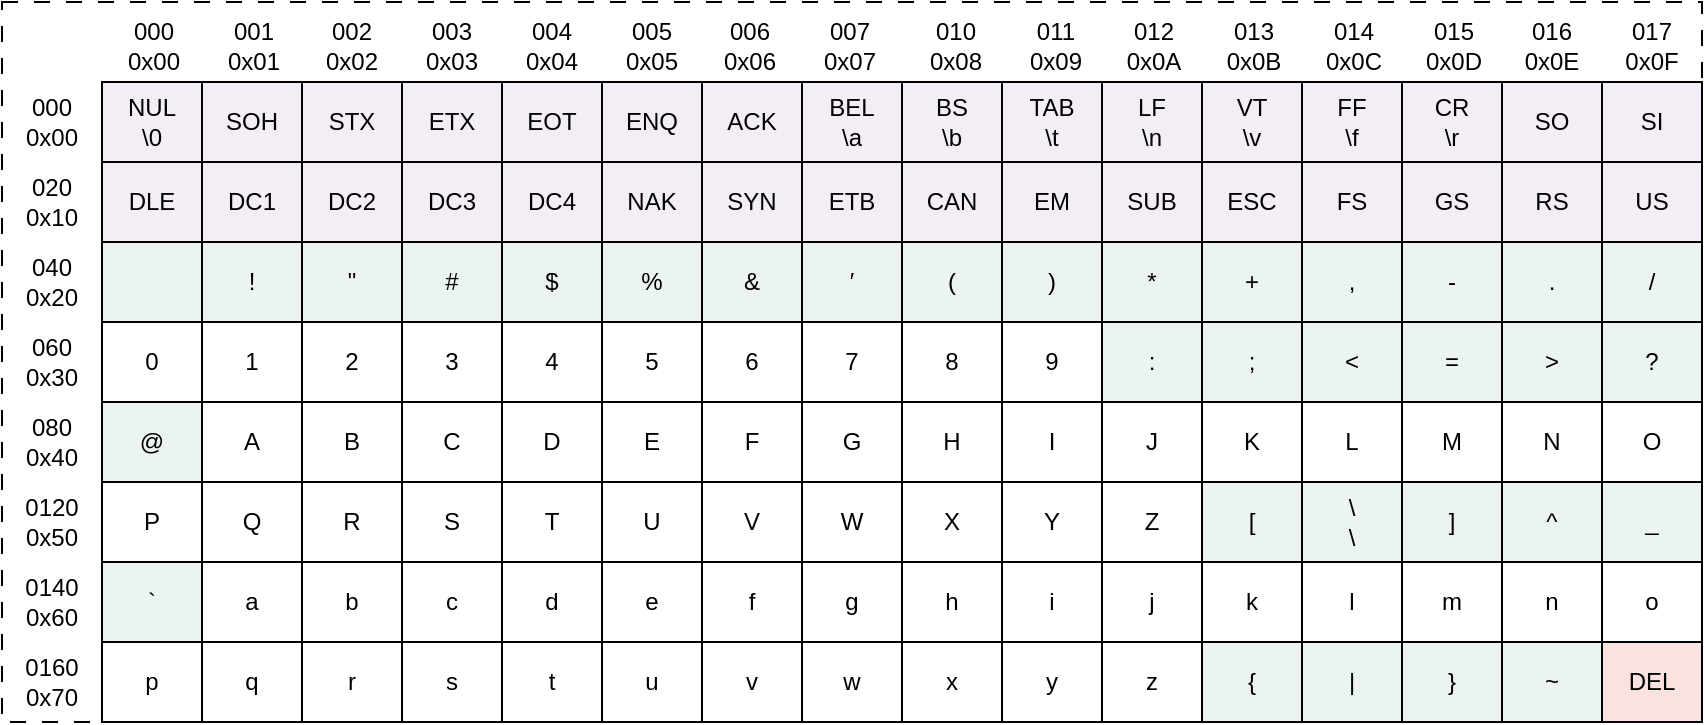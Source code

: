<mxfile version="22.0.3" type="device">
  <diagram name="Page 1" id="Page-1">
    <mxGraphModel dx="1404" dy="546" grid="1" gridSize="10" guides="1" tooltips="1" connect="1" arrows="1" fold="1" page="1" pageScale="1" pageWidth="869" pageHeight="380" math="0" shadow="0">
      <root>
        <mxCell id="0" />
        <mxCell id="1" parent="0" />
        <mxCell id="LZRvv1edOtaZu7CTyLe6-309" value="" style="rounded=0;whiteSpace=wrap;html=1;fillColor=none;dashed=1;dashPattern=8 8;" vertex="1" parent="1">
          <mxGeometry x="10" y="390" width="850" height="360" as="geometry" />
        </mxCell>
        <mxCell id="LZRvv1edOtaZu7CTyLe6-155" value="NUL&lt;br&gt;\0" style="rounded=0;whiteSpace=wrap;html=1;points=[];fillColor=#C3ABD0;fillOpacity=20;" vertex="1" parent="1">
          <mxGeometry x="60" y="430" width="50" height="40" as="geometry" />
        </mxCell>
        <mxCell id="LZRvv1edOtaZu7CTyLe6-156" value="SOH" style="rounded=0;whiteSpace=wrap;html=1;points=[];fillColor=#C3ABD0;fillOpacity=20;" vertex="1" parent="1">
          <mxGeometry x="110" y="430" width="50" height="40" as="geometry" />
        </mxCell>
        <mxCell id="LZRvv1edOtaZu7CTyLe6-157" value="STX" style="rounded=0;whiteSpace=wrap;html=1;points=[];fillColor=#C3ABD0;fillOpacity=20;" vertex="1" parent="1">
          <mxGeometry x="160" y="430" width="50" height="40" as="geometry" />
        </mxCell>
        <mxCell id="LZRvv1edOtaZu7CTyLe6-158" value="ETX" style="rounded=0;whiteSpace=wrap;html=1;points=[];fillColor=#C3ABD0;fillOpacity=20;" vertex="1" parent="1">
          <mxGeometry x="210" y="430" width="50" height="40" as="geometry" />
        </mxCell>
        <mxCell id="LZRvv1edOtaZu7CTyLe6-159" value="EOT" style="rounded=0;whiteSpace=wrap;html=1;points=[];fillColor=#C3ABD0;fillOpacity=20;" vertex="1" parent="1">
          <mxGeometry x="260" y="430" width="50" height="40" as="geometry" />
        </mxCell>
        <mxCell id="LZRvv1edOtaZu7CTyLe6-160" value="ENQ" style="rounded=0;whiteSpace=wrap;html=1;points=[];fillColor=#C3ABD0;fillOpacity=20;" vertex="1" parent="1">
          <mxGeometry x="310" y="430" width="50" height="40" as="geometry" />
        </mxCell>
        <mxCell id="LZRvv1edOtaZu7CTyLe6-161" value="ACK" style="rounded=0;whiteSpace=wrap;html=1;points=[];fillColor=#C3ABD0;fillOpacity=20;" vertex="1" parent="1">
          <mxGeometry x="360" y="430" width="50" height="40" as="geometry" />
        </mxCell>
        <mxCell id="LZRvv1edOtaZu7CTyLe6-162" value="BEL&lt;br&gt;\a" style="rounded=0;whiteSpace=wrap;html=1;points=[];fillColor=#C3ABD0;fillOpacity=20;" vertex="1" parent="1">
          <mxGeometry x="410" y="430" width="50" height="40" as="geometry" />
        </mxCell>
        <mxCell id="LZRvv1edOtaZu7CTyLe6-163" value="BS&lt;br&gt;\b" style="rounded=0;whiteSpace=wrap;html=1;points=[];fillColor=#C3ABD0;fillOpacity=20;" vertex="1" parent="1">
          <mxGeometry x="460" y="430" width="50" height="40" as="geometry" />
        </mxCell>
        <mxCell id="LZRvv1edOtaZu7CTyLe6-164" value="TAB&lt;br&gt;\t" style="rounded=0;whiteSpace=wrap;html=1;points=[];fillColor=#C3ABD0;fillOpacity=20;" vertex="1" parent="1">
          <mxGeometry x="510" y="430" width="50" height="40" as="geometry" />
        </mxCell>
        <mxCell id="LZRvv1edOtaZu7CTyLe6-165" value="LF&lt;br&gt;\n" style="rounded=0;whiteSpace=wrap;html=1;points=[];fillColor=#C3ABD0;fillOpacity=20;" vertex="1" parent="1">
          <mxGeometry x="560" y="430" width="50" height="40" as="geometry" />
        </mxCell>
        <mxCell id="LZRvv1edOtaZu7CTyLe6-166" value="VT&lt;br&gt;\v" style="rounded=0;whiteSpace=wrap;html=1;points=[];fillColor=#C3ABD0;fillOpacity=20;" vertex="1" parent="1">
          <mxGeometry x="610" y="430" width="50" height="40" as="geometry" />
        </mxCell>
        <mxCell id="LZRvv1edOtaZu7CTyLe6-167" value="FF&lt;br&gt;\f" style="rounded=0;whiteSpace=wrap;html=1;points=[];fillColor=#C3ABD0;fillOpacity=20;" vertex="1" parent="1">
          <mxGeometry x="660" y="430" width="50" height="40" as="geometry" />
        </mxCell>
        <mxCell id="LZRvv1edOtaZu7CTyLe6-168" value="CR&lt;br&gt;\r" style="rounded=0;whiteSpace=wrap;html=1;points=[];fillColor=#C3ABD0;fillOpacity=20;" vertex="1" parent="1">
          <mxGeometry x="710" y="430" width="50" height="40" as="geometry" />
        </mxCell>
        <mxCell id="LZRvv1edOtaZu7CTyLe6-169" value="SO" style="rounded=0;whiteSpace=wrap;html=1;points=[];fillColor=#C3ABD0;fillOpacity=20;" vertex="1" parent="1">
          <mxGeometry x="760" y="430" width="50" height="40" as="geometry" />
        </mxCell>
        <mxCell id="LZRvv1edOtaZu7CTyLe6-170" value="SI" style="rounded=0;whiteSpace=wrap;html=1;points=[];fillColor=#C3ABD0;fillOpacity=20;" vertex="1" parent="1">
          <mxGeometry x="810" y="430" width="50" height="40" as="geometry" />
        </mxCell>
        <mxCell id="LZRvv1edOtaZu7CTyLe6-171" value="DLE" style="rounded=0;whiteSpace=wrap;html=1;points=[];fillColor=#C3ABD0;fillOpacity=20;" vertex="1" parent="1">
          <mxGeometry x="60" y="470" width="50" height="40" as="geometry" />
        </mxCell>
        <mxCell id="LZRvv1edOtaZu7CTyLe6-172" value="DC1" style="rounded=0;whiteSpace=wrap;html=1;points=[];fillColor=#C3ABD0;fillOpacity=20;" vertex="1" parent="1">
          <mxGeometry x="110" y="470" width="50" height="40" as="geometry" />
        </mxCell>
        <mxCell id="LZRvv1edOtaZu7CTyLe6-173" value="DC2" style="rounded=0;whiteSpace=wrap;html=1;points=[];fillColor=#C3ABD0;fillOpacity=20;" vertex="1" parent="1">
          <mxGeometry x="160" y="470" width="50" height="40" as="geometry" />
        </mxCell>
        <mxCell id="LZRvv1edOtaZu7CTyLe6-174" value="DC3" style="rounded=0;whiteSpace=wrap;html=1;points=[];fillColor=#C3ABD0;fillOpacity=20;" vertex="1" parent="1">
          <mxGeometry x="210" y="470" width="50" height="40" as="geometry" />
        </mxCell>
        <mxCell id="LZRvv1edOtaZu7CTyLe6-175" value="DC4" style="rounded=0;whiteSpace=wrap;html=1;points=[];fillColor=#C3ABD0;fillOpacity=20;" vertex="1" parent="1">
          <mxGeometry x="260" y="470" width="50" height="40" as="geometry" />
        </mxCell>
        <mxCell id="LZRvv1edOtaZu7CTyLe6-176" value="NAK" style="rounded=0;whiteSpace=wrap;html=1;points=[];fillColor=#C3ABD0;fillOpacity=20;" vertex="1" parent="1">
          <mxGeometry x="310" y="470" width="50" height="40" as="geometry" />
        </mxCell>
        <mxCell id="LZRvv1edOtaZu7CTyLe6-177" value="SYN" style="rounded=0;whiteSpace=wrap;html=1;points=[];fillColor=#C3ABD0;fillOpacity=20;" vertex="1" parent="1">
          <mxGeometry x="360" y="470" width="50" height="40" as="geometry" />
        </mxCell>
        <mxCell id="LZRvv1edOtaZu7CTyLe6-178" value="ETB" style="rounded=0;whiteSpace=wrap;html=1;points=[];fillColor=#C3ABD0;fillOpacity=20;" vertex="1" parent="1">
          <mxGeometry x="410" y="470" width="50" height="40" as="geometry" />
        </mxCell>
        <mxCell id="LZRvv1edOtaZu7CTyLe6-179" value="CAN" style="rounded=0;whiteSpace=wrap;html=1;points=[];fillColor=#C3ABD0;fillOpacity=20;" vertex="1" parent="1">
          <mxGeometry x="460" y="470" width="50" height="40" as="geometry" />
        </mxCell>
        <mxCell id="LZRvv1edOtaZu7CTyLe6-180" value="EM" style="rounded=0;whiteSpace=wrap;html=1;points=[];fillColor=#C3ABD0;fillOpacity=20;" vertex="1" parent="1">
          <mxGeometry x="510" y="470" width="50" height="40" as="geometry" />
        </mxCell>
        <mxCell id="LZRvv1edOtaZu7CTyLe6-181" value="SUB" style="rounded=0;whiteSpace=wrap;html=1;points=[];fillColor=#C3ABD0;fillOpacity=20;" vertex="1" parent="1">
          <mxGeometry x="560" y="470" width="50" height="40" as="geometry" />
        </mxCell>
        <mxCell id="LZRvv1edOtaZu7CTyLe6-182" value="ESC" style="rounded=0;whiteSpace=wrap;html=1;points=[];fillColor=#C3ABD0;fillOpacity=20;" vertex="1" parent="1">
          <mxGeometry x="610" y="470" width="50" height="40" as="geometry" />
        </mxCell>
        <mxCell id="LZRvv1edOtaZu7CTyLe6-183" value="FS" style="rounded=0;whiteSpace=wrap;html=1;points=[];fillColor=#C3ABD0;fillOpacity=20;" vertex="1" parent="1">
          <mxGeometry x="660" y="470" width="50" height="40" as="geometry" />
        </mxCell>
        <mxCell id="LZRvv1edOtaZu7CTyLe6-184" value="GS" style="rounded=0;whiteSpace=wrap;html=1;points=[];fillColor=#C3ABD0;fillOpacity=20;" vertex="1" parent="1">
          <mxGeometry x="710" y="470" width="50" height="40" as="geometry" />
        </mxCell>
        <mxCell id="LZRvv1edOtaZu7CTyLe6-185" value="RS" style="rounded=0;whiteSpace=wrap;html=1;points=[];fillColor=#C3ABD0;fillOpacity=20;" vertex="1" parent="1">
          <mxGeometry x="760" y="470" width="50" height="40" as="geometry" />
        </mxCell>
        <mxCell id="LZRvv1edOtaZu7CTyLe6-186" value="US" style="rounded=0;whiteSpace=wrap;html=1;points=[];fillColor=#C3ABD0;fillOpacity=20;" vertex="1" parent="1">
          <mxGeometry x="810" y="470" width="50" height="40" as="geometry" />
        </mxCell>
        <mxCell id="LZRvv1edOtaZu7CTyLe6-187" value="&amp;nbsp;" style="rounded=0;whiteSpace=wrap;html=1;points=[];fillColor=#9AC7BF;fillOpacity=20;" vertex="1" parent="1">
          <mxGeometry x="60" y="510" width="50" height="40" as="geometry" />
        </mxCell>
        <mxCell id="LZRvv1edOtaZu7CTyLe6-188" value="!" style="rounded=0;whiteSpace=wrap;html=1;points=[];fillColor=#9AC7BF;fillOpacity=20;" vertex="1" parent="1">
          <mxGeometry x="110" y="510" width="50" height="40" as="geometry" />
        </mxCell>
        <mxCell id="LZRvv1edOtaZu7CTyLe6-189" value="&quot;" style="rounded=0;whiteSpace=wrap;html=1;points=[];fillColor=#9AC7BF;fillOpacity=20;" vertex="1" parent="1">
          <mxGeometry x="160" y="510" width="50" height="40" as="geometry" />
        </mxCell>
        <mxCell id="LZRvv1edOtaZu7CTyLe6-190" value="#" style="rounded=0;whiteSpace=wrap;html=1;points=[];fillColor=#9AC7BF;fillOpacity=20;" vertex="1" parent="1">
          <mxGeometry x="210" y="510" width="50" height="40" as="geometry" />
        </mxCell>
        <mxCell id="LZRvv1edOtaZu7CTyLe6-191" value="$" style="rounded=0;whiteSpace=wrap;html=1;points=[];fillColor=#9AC7BF;fillOpacity=20;" vertex="1" parent="1">
          <mxGeometry x="260" y="510" width="50" height="40" as="geometry" />
        </mxCell>
        <mxCell id="LZRvv1edOtaZu7CTyLe6-192" value="%" style="rounded=0;whiteSpace=wrap;html=1;points=[];fillColor=#9AC7BF;fillOpacity=20;" vertex="1" parent="1">
          <mxGeometry x="310" y="510" width="50" height="40" as="geometry" />
        </mxCell>
        <mxCell id="LZRvv1edOtaZu7CTyLe6-193" value="&amp;amp;" style="rounded=0;whiteSpace=wrap;html=1;points=[];fillColor=#9AC7BF;fillOpacity=20;" vertex="1" parent="1">
          <mxGeometry x="360" y="510" width="50" height="40" as="geometry" />
        </mxCell>
        <mxCell id="LZRvv1edOtaZu7CTyLe6-194" value="′" style="rounded=0;whiteSpace=wrap;html=1;points=[];fillColor=#9AC7BF;fillOpacity=20;" vertex="1" parent="1">
          <mxGeometry x="410" y="510" width="50" height="40" as="geometry" />
        </mxCell>
        <mxCell id="LZRvv1edOtaZu7CTyLe6-195" value="(" style="rounded=0;whiteSpace=wrap;html=1;points=[];fillColor=#9AC7BF;fillOpacity=20;" vertex="1" parent="1">
          <mxGeometry x="460" y="510" width="50" height="40" as="geometry" />
        </mxCell>
        <mxCell id="LZRvv1edOtaZu7CTyLe6-196" value=")" style="rounded=0;whiteSpace=wrap;html=1;points=[];fillColor=#9AC7BF;fillOpacity=20;" vertex="1" parent="1">
          <mxGeometry x="510" y="510" width="50" height="40" as="geometry" />
        </mxCell>
        <mxCell id="LZRvv1edOtaZu7CTyLe6-197" value="*" style="rounded=0;whiteSpace=wrap;html=1;points=[];fillColor=#9AC7BF;fillOpacity=20;" vertex="1" parent="1">
          <mxGeometry x="560" y="510" width="50" height="40" as="geometry" />
        </mxCell>
        <mxCell id="LZRvv1edOtaZu7CTyLe6-198" value="+" style="rounded=0;whiteSpace=wrap;html=1;points=[];fillColor=#9AC7BF;fillOpacity=20;" vertex="1" parent="1">
          <mxGeometry x="610" y="510" width="50" height="40" as="geometry" />
        </mxCell>
        <mxCell id="LZRvv1edOtaZu7CTyLe6-199" value="," style="rounded=0;whiteSpace=wrap;html=1;points=[];fillColor=#9AC7BF;fillOpacity=20;" vertex="1" parent="1">
          <mxGeometry x="660" y="510" width="50" height="40" as="geometry" />
        </mxCell>
        <mxCell id="LZRvv1edOtaZu7CTyLe6-200" value="-" style="rounded=0;whiteSpace=wrap;html=1;points=[];fillColor=#9AC7BF;fillOpacity=20;" vertex="1" parent="1">
          <mxGeometry x="710" y="510" width="50" height="40" as="geometry" />
        </mxCell>
        <mxCell id="LZRvv1edOtaZu7CTyLe6-201" value="." style="rounded=0;whiteSpace=wrap;html=1;points=[];fillColor=#9AC7BF;fillOpacity=20;" vertex="1" parent="1">
          <mxGeometry x="760" y="510" width="50" height="40" as="geometry" />
        </mxCell>
        <mxCell id="LZRvv1edOtaZu7CTyLe6-202" value="/" style="rounded=0;whiteSpace=wrap;html=1;points=[];fillColor=#9AC7BF;fillOpacity=20;" vertex="1" parent="1">
          <mxGeometry x="810" y="510" width="50" height="40" as="geometry" />
        </mxCell>
        <mxCell id="LZRvv1edOtaZu7CTyLe6-204" value="0" style="rounded=0;whiteSpace=wrap;html=1;points=[];fillColor=none;fillOpacity=20;" vertex="1" parent="1">
          <mxGeometry x="60" y="550" width="50" height="40" as="geometry" />
        </mxCell>
        <mxCell id="LZRvv1edOtaZu7CTyLe6-205" value="1" style="rounded=0;whiteSpace=wrap;html=1;points=[];fillColor=none;fillOpacity=20;" vertex="1" parent="1">
          <mxGeometry x="110" y="550" width="50" height="40" as="geometry" />
        </mxCell>
        <mxCell id="LZRvv1edOtaZu7CTyLe6-206" value="2" style="rounded=0;whiteSpace=wrap;html=1;points=[];fillColor=none;fillOpacity=20;" vertex="1" parent="1">
          <mxGeometry x="160" y="550" width="50" height="40" as="geometry" />
        </mxCell>
        <mxCell id="LZRvv1edOtaZu7CTyLe6-207" value="3" style="rounded=0;whiteSpace=wrap;html=1;points=[];fillColor=none;fillOpacity=20;" vertex="1" parent="1">
          <mxGeometry x="210" y="550" width="50" height="40" as="geometry" />
        </mxCell>
        <mxCell id="LZRvv1edOtaZu7CTyLe6-208" value="4" style="rounded=0;whiteSpace=wrap;html=1;points=[];fillColor=none;fillOpacity=20;" vertex="1" parent="1">
          <mxGeometry x="260" y="550" width="50" height="40" as="geometry" />
        </mxCell>
        <mxCell id="LZRvv1edOtaZu7CTyLe6-209" value="5" style="rounded=0;whiteSpace=wrap;html=1;points=[];fillColor=none;fillOpacity=20;" vertex="1" parent="1">
          <mxGeometry x="310" y="550" width="50" height="40" as="geometry" />
        </mxCell>
        <mxCell id="LZRvv1edOtaZu7CTyLe6-210" value="6" style="rounded=0;whiteSpace=wrap;html=1;points=[];fillColor=none;fillOpacity=20;" vertex="1" parent="1">
          <mxGeometry x="360" y="550" width="50" height="40" as="geometry" />
        </mxCell>
        <mxCell id="LZRvv1edOtaZu7CTyLe6-211" value="7" style="rounded=0;whiteSpace=wrap;html=1;points=[];fillColor=none;fillOpacity=20;" vertex="1" parent="1">
          <mxGeometry x="410" y="550" width="50" height="40" as="geometry" />
        </mxCell>
        <mxCell id="LZRvv1edOtaZu7CTyLe6-212" value="8" style="rounded=0;whiteSpace=wrap;html=1;points=[];fillColor=none;fillOpacity=20;" vertex="1" parent="1">
          <mxGeometry x="460" y="550" width="50" height="40" as="geometry" />
        </mxCell>
        <mxCell id="LZRvv1edOtaZu7CTyLe6-213" value="9" style="rounded=0;whiteSpace=wrap;html=1;points=[];fillColor=none;fillOpacity=20;" vertex="1" parent="1">
          <mxGeometry x="510" y="550" width="50" height="40" as="geometry" />
        </mxCell>
        <mxCell id="LZRvv1edOtaZu7CTyLe6-214" value=":" style="rounded=0;whiteSpace=wrap;html=1;points=[];fillColor=#9AC7BF;fillOpacity=20;" vertex="1" parent="1">
          <mxGeometry x="560" y="550" width="50" height="40" as="geometry" />
        </mxCell>
        <mxCell id="LZRvv1edOtaZu7CTyLe6-215" value=";" style="rounded=0;whiteSpace=wrap;html=1;points=[];fillColor=#9AC7BF;fillOpacity=20;" vertex="1" parent="1">
          <mxGeometry x="610" y="550" width="50" height="40" as="geometry" />
        </mxCell>
        <mxCell id="LZRvv1edOtaZu7CTyLe6-216" value="&amp;lt;" style="rounded=0;whiteSpace=wrap;html=1;points=[];fillColor=#9AC7BF;fillOpacity=20;" vertex="1" parent="1">
          <mxGeometry x="660" y="550" width="50" height="40" as="geometry" />
        </mxCell>
        <mxCell id="LZRvv1edOtaZu7CTyLe6-217" value="=" style="rounded=0;whiteSpace=wrap;html=1;points=[];fillColor=#9AC7BF;fillOpacity=20;" vertex="1" parent="1">
          <mxGeometry x="710" y="550" width="50" height="40" as="geometry" />
        </mxCell>
        <mxCell id="LZRvv1edOtaZu7CTyLe6-218" value="&amp;gt;" style="rounded=0;whiteSpace=wrap;html=1;points=[];fillColor=#9AC7BF;fillOpacity=20;" vertex="1" parent="1">
          <mxGeometry x="760" y="550" width="50" height="40" as="geometry" />
        </mxCell>
        <mxCell id="LZRvv1edOtaZu7CTyLe6-219" value="?" style="rounded=0;whiteSpace=wrap;html=1;points=[];fillColor=#9AC7BF;fillOpacity=20;" vertex="1" parent="1">
          <mxGeometry x="810" y="550" width="50" height="40" as="geometry" />
        </mxCell>
        <mxCell id="LZRvv1edOtaZu7CTyLe6-220" value="@" style="rounded=0;whiteSpace=wrap;html=1;points=[];fillColor=#9AC7BF;fillOpacity=20;" vertex="1" parent="1">
          <mxGeometry x="60" y="590" width="50" height="40" as="geometry" />
        </mxCell>
        <mxCell id="LZRvv1edOtaZu7CTyLe6-221" value="A" style="rounded=0;whiteSpace=wrap;html=1;points=[];fillColor=none;fillOpacity=20;" vertex="1" parent="1">
          <mxGeometry x="110" y="590" width="50" height="40" as="geometry" />
        </mxCell>
        <mxCell id="LZRvv1edOtaZu7CTyLe6-222" value="B" style="rounded=0;whiteSpace=wrap;html=1;points=[];fillColor=none;fillOpacity=20;" vertex="1" parent="1">
          <mxGeometry x="160" y="590" width="50" height="40" as="geometry" />
        </mxCell>
        <mxCell id="LZRvv1edOtaZu7CTyLe6-223" value="C" style="rounded=0;whiteSpace=wrap;html=1;points=[];fillColor=none;fillOpacity=20;" vertex="1" parent="1">
          <mxGeometry x="210" y="590" width="50" height="40" as="geometry" />
        </mxCell>
        <mxCell id="LZRvv1edOtaZu7CTyLe6-224" value="D" style="rounded=0;whiteSpace=wrap;html=1;points=[];fillColor=none;fillOpacity=20;" vertex="1" parent="1">
          <mxGeometry x="260" y="590" width="50" height="40" as="geometry" />
        </mxCell>
        <mxCell id="LZRvv1edOtaZu7CTyLe6-225" value="E" style="rounded=0;whiteSpace=wrap;html=1;points=[];fillColor=none;fillOpacity=20;" vertex="1" parent="1">
          <mxGeometry x="310" y="590" width="50" height="40" as="geometry" />
        </mxCell>
        <mxCell id="LZRvv1edOtaZu7CTyLe6-226" value="F" style="rounded=0;whiteSpace=wrap;html=1;points=[];fillColor=none;fillOpacity=20;" vertex="1" parent="1">
          <mxGeometry x="360" y="590" width="50" height="40" as="geometry" />
        </mxCell>
        <mxCell id="LZRvv1edOtaZu7CTyLe6-227" value="G" style="rounded=0;whiteSpace=wrap;html=1;points=[];fillColor=none;fillOpacity=20;" vertex="1" parent="1">
          <mxGeometry x="410" y="590" width="50" height="40" as="geometry" />
        </mxCell>
        <mxCell id="LZRvv1edOtaZu7CTyLe6-228" value="H" style="rounded=0;whiteSpace=wrap;html=1;points=[];fillColor=none;fillOpacity=20;" vertex="1" parent="1">
          <mxGeometry x="460" y="590" width="50" height="40" as="geometry" />
        </mxCell>
        <mxCell id="LZRvv1edOtaZu7CTyLe6-229" value="I" style="rounded=0;whiteSpace=wrap;html=1;points=[];fillColor=none;fillOpacity=20;" vertex="1" parent="1">
          <mxGeometry x="510" y="590" width="50" height="40" as="geometry" />
        </mxCell>
        <mxCell id="LZRvv1edOtaZu7CTyLe6-230" value="J" style="rounded=0;whiteSpace=wrap;html=1;points=[];fillColor=none;fillOpacity=20;" vertex="1" parent="1">
          <mxGeometry x="560" y="590" width="50" height="40" as="geometry" />
        </mxCell>
        <mxCell id="LZRvv1edOtaZu7CTyLe6-231" value="K" style="rounded=0;whiteSpace=wrap;html=1;points=[];fillColor=none;fillOpacity=20;" vertex="1" parent="1">
          <mxGeometry x="610" y="590" width="50" height="40" as="geometry" />
        </mxCell>
        <mxCell id="LZRvv1edOtaZu7CTyLe6-232" value="L" style="rounded=0;whiteSpace=wrap;html=1;points=[];fillColor=none;fillOpacity=20;" vertex="1" parent="1">
          <mxGeometry x="660" y="590" width="50" height="40" as="geometry" />
        </mxCell>
        <mxCell id="LZRvv1edOtaZu7CTyLe6-233" value="M" style="rounded=0;whiteSpace=wrap;html=1;points=[];fillColor=none;fillOpacity=20;" vertex="1" parent="1">
          <mxGeometry x="710" y="590" width="50" height="40" as="geometry" />
        </mxCell>
        <mxCell id="LZRvv1edOtaZu7CTyLe6-234" value="N" style="rounded=0;whiteSpace=wrap;html=1;points=[];fillColor=none;fillOpacity=20;" vertex="1" parent="1">
          <mxGeometry x="760" y="590" width="50" height="40" as="geometry" />
        </mxCell>
        <mxCell id="LZRvv1edOtaZu7CTyLe6-235" value="O" style="rounded=0;whiteSpace=wrap;html=1;points=[];fillColor=none;fillOpacity=20;" vertex="1" parent="1">
          <mxGeometry x="810" y="590" width="50" height="40" as="geometry" />
        </mxCell>
        <mxCell id="LZRvv1edOtaZu7CTyLe6-236" value="P" style="rounded=0;whiteSpace=wrap;html=1;points=[];fillColor=none;fillOpacity=20;" vertex="1" parent="1">
          <mxGeometry x="60" y="630" width="50" height="40" as="geometry" />
        </mxCell>
        <mxCell id="LZRvv1edOtaZu7CTyLe6-237" value="Q" style="rounded=0;whiteSpace=wrap;html=1;points=[];fillColor=none;fillOpacity=20;" vertex="1" parent="1">
          <mxGeometry x="110" y="630" width="50" height="40" as="geometry" />
        </mxCell>
        <mxCell id="LZRvv1edOtaZu7CTyLe6-238" value="R" style="rounded=0;whiteSpace=wrap;html=1;points=[];fillColor=none;fillOpacity=20;" vertex="1" parent="1">
          <mxGeometry x="160" y="630" width="50" height="40" as="geometry" />
        </mxCell>
        <mxCell id="LZRvv1edOtaZu7CTyLe6-239" value="S" style="rounded=0;whiteSpace=wrap;html=1;points=[];fillColor=none;fillOpacity=20;" vertex="1" parent="1">
          <mxGeometry x="210" y="630" width="50" height="40" as="geometry" />
        </mxCell>
        <mxCell id="LZRvv1edOtaZu7CTyLe6-240" value="T" style="rounded=0;whiteSpace=wrap;html=1;points=[];fillColor=none;fillOpacity=20;" vertex="1" parent="1">
          <mxGeometry x="260" y="630" width="50" height="40" as="geometry" />
        </mxCell>
        <mxCell id="LZRvv1edOtaZu7CTyLe6-241" value="U" style="rounded=0;whiteSpace=wrap;html=1;points=[];fillColor=none;fillOpacity=20;" vertex="1" parent="1">
          <mxGeometry x="310" y="630" width="50" height="40" as="geometry" />
        </mxCell>
        <mxCell id="LZRvv1edOtaZu7CTyLe6-242" value="V" style="rounded=0;whiteSpace=wrap;html=1;points=[];fillColor=none;fillOpacity=20;" vertex="1" parent="1">
          <mxGeometry x="360" y="630" width="50" height="40" as="geometry" />
        </mxCell>
        <mxCell id="LZRvv1edOtaZu7CTyLe6-243" value="W" style="rounded=0;whiteSpace=wrap;html=1;points=[];fillColor=none;fillOpacity=20;" vertex="1" parent="1">
          <mxGeometry x="410" y="630" width="50" height="40" as="geometry" />
        </mxCell>
        <mxCell id="LZRvv1edOtaZu7CTyLe6-244" value="X" style="rounded=0;whiteSpace=wrap;html=1;points=[];fillColor=none;fillOpacity=20;" vertex="1" parent="1">
          <mxGeometry x="460" y="630" width="50" height="40" as="geometry" />
        </mxCell>
        <mxCell id="LZRvv1edOtaZu7CTyLe6-245" value="Y" style="rounded=0;whiteSpace=wrap;html=1;points=[];fillColor=none;fillOpacity=20;" vertex="1" parent="1">
          <mxGeometry x="510" y="630" width="50" height="40" as="geometry" />
        </mxCell>
        <mxCell id="LZRvv1edOtaZu7CTyLe6-246" value="Z" style="rounded=0;whiteSpace=wrap;html=1;points=[];fillColor=none;fillOpacity=20;" vertex="1" parent="1">
          <mxGeometry x="560" y="630" width="50" height="40" as="geometry" />
        </mxCell>
        <mxCell id="LZRvv1edOtaZu7CTyLe6-247" value="[" style="rounded=0;whiteSpace=wrap;html=1;points=[];fillColor=#9AC7BF;fillOpacity=20;" vertex="1" parent="1">
          <mxGeometry x="610" y="630" width="50" height="40" as="geometry" />
        </mxCell>
        <mxCell id="LZRvv1edOtaZu7CTyLe6-248" value="\&lt;br&gt;\\" style="rounded=0;whiteSpace=wrap;html=1;points=[];fillColor=#9AC7BF;fillOpacity=20;" vertex="1" parent="1">
          <mxGeometry x="660" y="630" width="50" height="40" as="geometry" />
        </mxCell>
        <mxCell id="LZRvv1edOtaZu7CTyLe6-249" value="]" style="rounded=0;whiteSpace=wrap;html=1;points=[];fillColor=#9AC7BF;fillOpacity=20;" vertex="1" parent="1">
          <mxGeometry x="710" y="630" width="50" height="40" as="geometry" />
        </mxCell>
        <mxCell id="LZRvv1edOtaZu7CTyLe6-250" value="^" style="rounded=0;whiteSpace=wrap;html=1;points=[];fillColor=#9AC7BF;fillOpacity=20;" vertex="1" parent="1">
          <mxGeometry x="760" y="630" width="50" height="40" as="geometry" />
        </mxCell>
        <mxCell id="LZRvv1edOtaZu7CTyLe6-251" value="_" style="rounded=0;whiteSpace=wrap;html=1;points=[];fillColor=#9AC7BF;fillOpacity=20;" vertex="1" parent="1">
          <mxGeometry x="810" y="630" width="50" height="40" as="geometry" />
        </mxCell>
        <mxCell id="LZRvv1edOtaZu7CTyLe6-252" value="`" style="rounded=0;whiteSpace=wrap;html=1;points=[];fillColor=#9AC7BF;fillOpacity=20;" vertex="1" parent="1">
          <mxGeometry x="60" y="670" width="50" height="40" as="geometry" />
        </mxCell>
        <mxCell id="LZRvv1edOtaZu7CTyLe6-253" value="a" style="rounded=0;whiteSpace=wrap;html=1;points=[];fillColor=none;fillOpacity=20;" vertex="1" parent="1">
          <mxGeometry x="110" y="670" width="50" height="40" as="geometry" />
        </mxCell>
        <mxCell id="LZRvv1edOtaZu7CTyLe6-254" value="b" style="rounded=0;whiteSpace=wrap;html=1;points=[];fillColor=none;fillOpacity=20;" vertex="1" parent="1">
          <mxGeometry x="160" y="670" width="50" height="40" as="geometry" />
        </mxCell>
        <mxCell id="LZRvv1edOtaZu7CTyLe6-255" value="c" style="rounded=0;whiteSpace=wrap;html=1;points=[];fillColor=none;fillOpacity=20;" vertex="1" parent="1">
          <mxGeometry x="210" y="670" width="50" height="40" as="geometry" />
        </mxCell>
        <mxCell id="LZRvv1edOtaZu7CTyLe6-256" value="d" style="rounded=0;whiteSpace=wrap;html=1;points=[];fillColor=none;fillOpacity=20;" vertex="1" parent="1">
          <mxGeometry x="260" y="670" width="50" height="40" as="geometry" />
        </mxCell>
        <mxCell id="LZRvv1edOtaZu7CTyLe6-257" value="e" style="rounded=0;whiteSpace=wrap;html=1;points=[];fillColor=none;fillOpacity=20;" vertex="1" parent="1">
          <mxGeometry x="310" y="670" width="50" height="40" as="geometry" />
        </mxCell>
        <mxCell id="LZRvv1edOtaZu7CTyLe6-258" value="f" style="rounded=0;whiteSpace=wrap;html=1;points=[];fillColor=none;fillOpacity=20;" vertex="1" parent="1">
          <mxGeometry x="360" y="670" width="50" height="40" as="geometry" />
        </mxCell>
        <mxCell id="LZRvv1edOtaZu7CTyLe6-259" value="g" style="rounded=0;whiteSpace=wrap;html=1;points=[];fillColor=none;fillOpacity=20;" vertex="1" parent="1">
          <mxGeometry x="410" y="670" width="50" height="40" as="geometry" />
        </mxCell>
        <mxCell id="LZRvv1edOtaZu7CTyLe6-260" value="h" style="rounded=0;whiteSpace=wrap;html=1;points=[];fillColor=none;fillOpacity=20;" vertex="1" parent="1">
          <mxGeometry x="460" y="670" width="50" height="40" as="geometry" />
        </mxCell>
        <mxCell id="LZRvv1edOtaZu7CTyLe6-261" value="i" style="rounded=0;whiteSpace=wrap;html=1;points=[];fillColor=none;fillOpacity=20;" vertex="1" parent="1">
          <mxGeometry x="510" y="670" width="50" height="40" as="geometry" />
        </mxCell>
        <mxCell id="LZRvv1edOtaZu7CTyLe6-262" value="j" style="rounded=0;whiteSpace=wrap;html=1;points=[];fillColor=none;fillOpacity=20;" vertex="1" parent="1">
          <mxGeometry x="560" y="670" width="50" height="40" as="geometry" />
        </mxCell>
        <mxCell id="LZRvv1edOtaZu7CTyLe6-263" value="k" style="rounded=0;whiteSpace=wrap;html=1;points=[];fillColor=none;fillOpacity=20;" vertex="1" parent="1">
          <mxGeometry x="610" y="670" width="50" height="40" as="geometry" />
        </mxCell>
        <mxCell id="LZRvv1edOtaZu7CTyLe6-264" value="l" style="rounded=0;whiteSpace=wrap;html=1;points=[];fillColor=none;fillOpacity=20;" vertex="1" parent="1">
          <mxGeometry x="660" y="670" width="50" height="40" as="geometry" />
        </mxCell>
        <mxCell id="LZRvv1edOtaZu7CTyLe6-265" value="m" style="rounded=0;whiteSpace=wrap;html=1;points=[];fillColor=none;fillOpacity=20;" vertex="1" parent="1">
          <mxGeometry x="710" y="670" width="50" height="40" as="geometry" />
        </mxCell>
        <mxCell id="LZRvv1edOtaZu7CTyLe6-266" value="n" style="rounded=0;whiteSpace=wrap;html=1;points=[];fillColor=none;fillOpacity=20;" vertex="1" parent="1">
          <mxGeometry x="760" y="670" width="50" height="40" as="geometry" />
        </mxCell>
        <mxCell id="LZRvv1edOtaZu7CTyLe6-267" value="o" style="rounded=0;whiteSpace=wrap;html=1;points=[];fillColor=none;fillOpacity=20;" vertex="1" parent="1">
          <mxGeometry x="810" y="670" width="50" height="40" as="geometry" />
        </mxCell>
        <mxCell id="LZRvv1edOtaZu7CTyLe6-269" value="p" style="rounded=0;whiteSpace=wrap;html=1;points=[];fillColor=none;fillOpacity=20;" vertex="1" parent="1">
          <mxGeometry x="60" y="710" width="50" height="40" as="geometry" />
        </mxCell>
        <mxCell id="LZRvv1edOtaZu7CTyLe6-270" value="q" style="rounded=0;whiteSpace=wrap;html=1;points=[];fillColor=none;fillOpacity=20;" vertex="1" parent="1">
          <mxGeometry x="110" y="710" width="50" height="40" as="geometry" />
        </mxCell>
        <mxCell id="LZRvv1edOtaZu7CTyLe6-271" value="r" style="rounded=0;whiteSpace=wrap;html=1;points=[];fillColor=none;fillOpacity=20;" vertex="1" parent="1">
          <mxGeometry x="160" y="710" width="50" height="40" as="geometry" />
        </mxCell>
        <mxCell id="LZRvv1edOtaZu7CTyLe6-272" value="s" style="rounded=0;whiteSpace=wrap;html=1;points=[];fillColor=none;fillOpacity=20;" vertex="1" parent="1">
          <mxGeometry x="210" y="710" width="50" height="40" as="geometry" />
        </mxCell>
        <mxCell id="LZRvv1edOtaZu7CTyLe6-273" value="t" style="rounded=0;whiteSpace=wrap;html=1;points=[];fillColor=none;fillOpacity=20;" vertex="1" parent="1">
          <mxGeometry x="260" y="710" width="50" height="40" as="geometry" />
        </mxCell>
        <mxCell id="LZRvv1edOtaZu7CTyLe6-274" value="u" style="rounded=0;whiteSpace=wrap;html=1;points=[];fillColor=none;fillOpacity=20;" vertex="1" parent="1">
          <mxGeometry x="310" y="710" width="50" height="40" as="geometry" />
        </mxCell>
        <mxCell id="LZRvv1edOtaZu7CTyLe6-275" value="v" style="rounded=0;whiteSpace=wrap;html=1;points=[];fillColor=none;fillOpacity=20;" vertex="1" parent="1">
          <mxGeometry x="360" y="710" width="50" height="40" as="geometry" />
        </mxCell>
        <mxCell id="LZRvv1edOtaZu7CTyLe6-276" value="w" style="rounded=0;whiteSpace=wrap;html=1;points=[];fillColor=none;fillOpacity=20;" vertex="1" parent="1">
          <mxGeometry x="410" y="710" width="50" height="40" as="geometry" />
        </mxCell>
        <mxCell id="LZRvv1edOtaZu7CTyLe6-277" value="x" style="rounded=0;whiteSpace=wrap;html=1;points=[];fillColor=none;fillOpacity=20;" vertex="1" parent="1">
          <mxGeometry x="460" y="710" width="50" height="40" as="geometry" />
        </mxCell>
        <mxCell id="LZRvv1edOtaZu7CTyLe6-278" value="y" style="rounded=0;whiteSpace=wrap;html=1;points=[];fillColor=none;fillOpacity=20;" vertex="1" parent="1">
          <mxGeometry x="510" y="710" width="50" height="40" as="geometry" />
        </mxCell>
        <mxCell id="LZRvv1edOtaZu7CTyLe6-279" value="z" style="rounded=0;whiteSpace=wrap;html=1;points=[];fillColor=none;fillOpacity=20;" vertex="1" parent="1">
          <mxGeometry x="560" y="710" width="50" height="40" as="geometry" />
        </mxCell>
        <mxCell id="LZRvv1edOtaZu7CTyLe6-280" value="{" style="rounded=0;whiteSpace=wrap;html=1;points=[];fillColor=#9AC7BF;fillOpacity=20;" vertex="1" parent="1">
          <mxGeometry x="610" y="710" width="50" height="40" as="geometry" />
        </mxCell>
        <mxCell id="LZRvv1edOtaZu7CTyLe6-281" value="|" style="rounded=0;whiteSpace=wrap;html=1;points=[];fillColor=#9AC7BF;fillOpacity=20;" vertex="1" parent="1">
          <mxGeometry x="660" y="710" width="50" height="40" as="geometry" />
        </mxCell>
        <mxCell id="LZRvv1edOtaZu7CTyLe6-282" value="}" style="rounded=0;whiteSpace=wrap;html=1;points=[];fillColor=#9AC7BF;fillOpacity=20;" vertex="1" parent="1">
          <mxGeometry x="710" y="710" width="50" height="40" as="geometry" />
        </mxCell>
        <mxCell id="LZRvv1edOtaZu7CTyLe6-283" value="~" style="rounded=0;whiteSpace=wrap;html=1;points=[];fillColor=#9AC7BF;fillOpacity=20;" vertex="1" parent="1">
          <mxGeometry x="760" y="710" width="50" height="40" as="geometry" />
        </mxCell>
        <mxCell id="LZRvv1edOtaZu7CTyLe6-284" value="DEL" style="rounded=0;whiteSpace=wrap;html=1;points=[];fillColor=#EA6B66;fillOpacity=20;" vertex="1" parent="1">
          <mxGeometry x="810" y="710" width="50" height="40" as="geometry" />
        </mxCell>
        <mxCell id="LZRvv1edOtaZu7CTyLe6-285" value="000&lt;br&gt;0x00" style="text;strokeColor=none;align=center;fillColor=none;html=1;verticalAlign=middle;whiteSpace=wrap;rounded=0;" vertex="1" parent="1">
          <mxGeometry x="10" y="435" width="50" height="30" as="geometry" />
        </mxCell>
        <mxCell id="LZRvv1edOtaZu7CTyLe6-286" value="020&lt;br&gt;0x10" style="text;strokeColor=none;align=center;fillColor=none;html=1;verticalAlign=middle;whiteSpace=wrap;rounded=0;" vertex="1" parent="1">
          <mxGeometry x="10" y="475" width="50" height="30" as="geometry" />
        </mxCell>
        <mxCell id="LZRvv1edOtaZu7CTyLe6-287" value="040&lt;br&gt;0x20" style="text;strokeColor=none;align=center;fillColor=none;html=1;verticalAlign=middle;whiteSpace=wrap;rounded=0;" vertex="1" parent="1">
          <mxGeometry x="10" y="515" width="50" height="30" as="geometry" />
        </mxCell>
        <mxCell id="LZRvv1edOtaZu7CTyLe6-288" value="060&lt;br&gt;0x30" style="text;strokeColor=none;align=center;fillColor=none;html=1;verticalAlign=middle;whiteSpace=wrap;rounded=0;" vertex="1" parent="1">
          <mxGeometry x="10" y="555" width="50" height="30" as="geometry" />
        </mxCell>
        <mxCell id="LZRvv1edOtaZu7CTyLe6-289" value="080&lt;br&gt;0x40" style="text;strokeColor=none;align=center;fillColor=none;html=1;verticalAlign=middle;whiteSpace=wrap;rounded=0;" vertex="1" parent="1">
          <mxGeometry x="10" y="595" width="50" height="30" as="geometry" />
        </mxCell>
        <mxCell id="LZRvv1edOtaZu7CTyLe6-290" value="0120&lt;br&gt;0x50" style="text;strokeColor=none;align=center;fillColor=none;html=1;verticalAlign=middle;whiteSpace=wrap;rounded=0;" vertex="1" parent="1">
          <mxGeometry x="10" y="635" width="50" height="30" as="geometry" />
        </mxCell>
        <mxCell id="LZRvv1edOtaZu7CTyLe6-291" value="0140&lt;br&gt;0x60" style="text;strokeColor=none;align=center;fillColor=none;html=1;verticalAlign=middle;whiteSpace=wrap;rounded=0;" vertex="1" parent="1">
          <mxGeometry x="10" y="675" width="50" height="30" as="geometry" />
        </mxCell>
        <mxCell id="LZRvv1edOtaZu7CTyLe6-292" value="0160&lt;br&gt;0x70" style="text;strokeColor=none;align=center;fillColor=none;html=1;verticalAlign=middle;whiteSpace=wrap;rounded=0;" vertex="1" parent="1">
          <mxGeometry x="10" y="715" width="50" height="30" as="geometry" />
        </mxCell>
        <mxCell id="LZRvv1edOtaZu7CTyLe6-293" value="000&lt;br&gt;0x00" style="text;strokeColor=none;align=center;fillColor=none;html=1;verticalAlign=middle;whiteSpace=wrap;rounded=0;" vertex="1" parent="1">
          <mxGeometry x="61" y="397" width="50" height="30" as="geometry" />
        </mxCell>
        <mxCell id="LZRvv1edOtaZu7CTyLe6-294" value="001&lt;br&gt;0x01" style="text;strokeColor=none;align=center;fillColor=none;html=1;verticalAlign=middle;whiteSpace=wrap;rounded=0;" vertex="1" parent="1">
          <mxGeometry x="111" y="397" width="50" height="30" as="geometry" />
        </mxCell>
        <mxCell id="LZRvv1edOtaZu7CTyLe6-295" value="002&lt;br&gt;0x02" style="text;strokeColor=none;align=center;fillColor=none;html=1;verticalAlign=middle;whiteSpace=wrap;rounded=0;" vertex="1" parent="1">
          <mxGeometry x="160" y="397" width="50" height="30" as="geometry" />
        </mxCell>
        <mxCell id="LZRvv1edOtaZu7CTyLe6-296" value="003&lt;br&gt;0x03" style="text;strokeColor=none;align=center;fillColor=none;html=1;verticalAlign=middle;whiteSpace=wrap;rounded=0;" vertex="1" parent="1">
          <mxGeometry x="210" y="397" width="50" height="30" as="geometry" />
        </mxCell>
        <mxCell id="LZRvv1edOtaZu7CTyLe6-297" value="004&lt;br&gt;0x04" style="text;strokeColor=none;align=center;fillColor=none;html=1;verticalAlign=middle;whiteSpace=wrap;rounded=0;" vertex="1" parent="1">
          <mxGeometry x="260" y="397" width="50" height="30" as="geometry" />
        </mxCell>
        <mxCell id="LZRvv1edOtaZu7CTyLe6-298" value="005&lt;br&gt;0x05" style="text;strokeColor=none;align=center;fillColor=none;html=1;verticalAlign=middle;whiteSpace=wrap;rounded=0;" vertex="1" parent="1">
          <mxGeometry x="310" y="397" width="50" height="30" as="geometry" />
        </mxCell>
        <mxCell id="LZRvv1edOtaZu7CTyLe6-299" value="006&lt;br&gt;0x06" style="text;strokeColor=none;align=center;fillColor=none;html=1;verticalAlign=middle;whiteSpace=wrap;rounded=0;" vertex="1" parent="1">
          <mxGeometry x="359" y="397" width="50" height="30" as="geometry" />
        </mxCell>
        <mxCell id="LZRvv1edOtaZu7CTyLe6-300" value="007&lt;br&gt;0x07" style="text;strokeColor=none;align=center;fillColor=none;html=1;verticalAlign=middle;whiteSpace=wrap;rounded=0;" vertex="1" parent="1">
          <mxGeometry x="409" y="397" width="50" height="30" as="geometry" />
        </mxCell>
        <mxCell id="LZRvv1edOtaZu7CTyLe6-301" value="010&lt;br&gt;0x08" style="text;strokeColor=none;align=center;fillColor=none;html=1;verticalAlign=middle;whiteSpace=wrap;rounded=0;" vertex="1" parent="1">
          <mxGeometry x="462" y="397" width="50" height="30" as="geometry" />
        </mxCell>
        <mxCell id="LZRvv1edOtaZu7CTyLe6-302" value="011&lt;br&gt;0x09" style="text;strokeColor=none;align=center;fillColor=none;html=1;verticalAlign=middle;whiteSpace=wrap;rounded=0;" vertex="1" parent="1">
          <mxGeometry x="512" y="397" width="50" height="30" as="geometry" />
        </mxCell>
        <mxCell id="LZRvv1edOtaZu7CTyLe6-303" value="012&lt;br&gt;0x0A" style="text;strokeColor=none;align=center;fillColor=none;html=1;verticalAlign=middle;whiteSpace=wrap;rounded=0;" vertex="1" parent="1">
          <mxGeometry x="561" y="397" width="50" height="30" as="geometry" />
        </mxCell>
        <mxCell id="LZRvv1edOtaZu7CTyLe6-304" value="013&lt;br&gt;0x0B" style="text;strokeColor=none;align=center;fillColor=none;html=1;verticalAlign=middle;whiteSpace=wrap;rounded=0;" vertex="1" parent="1">
          <mxGeometry x="611" y="397" width="50" height="30" as="geometry" />
        </mxCell>
        <mxCell id="LZRvv1edOtaZu7CTyLe6-305" value="014&lt;br&gt;0x0C" style="text;strokeColor=none;align=center;fillColor=none;html=1;verticalAlign=middle;whiteSpace=wrap;rounded=0;" vertex="1" parent="1">
          <mxGeometry x="661" y="397" width="50" height="30" as="geometry" />
        </mxCell>
        <mxCell id="LZRvv1edOtaZu7CTyLe6-306" value="015&lt;br&gt;0x0D" style="text;strokeColor=none;align=center;fillColor=none;html=1;verticalAlign=middle;whiteSpace=wrap;rounded=0;" vertex="1" parent="1">
          <mxGeometry x="711" y="397" width="50" height="30" as="geometry" />
        </mxCell>
        <mxCell id="LZRvv1edOtaZu7CTyLe6-307" value="016&lt;br&gt;0x0E" style="text;strokeColor=none;align=center;fillColor=none;html=1;verticalAlign=middle;whiteSpace=wrap;rounded=0;" vertex="1" parent="1">
          <mxGeometry x="760" y="397" width="50" height="30" as="geometry" />
        </mxCell>
        <mxCell id="LZRvv1edOtaZu7CTyLe6-308" value="017&lt;br&gt;0x0F" style="text;strokeColor=none;align=center;fillColor=none;html=1;verticalAlign=middle;whiteSpace=wrap;rounded=0;" vertex="1" parent="1">
          <mxGeometry x="810" y="397" width="50" height="30" as="geometry" />
        </mxCell>
      </root>
    </mxGraphModel>
  </diagram>
</mxfile>
